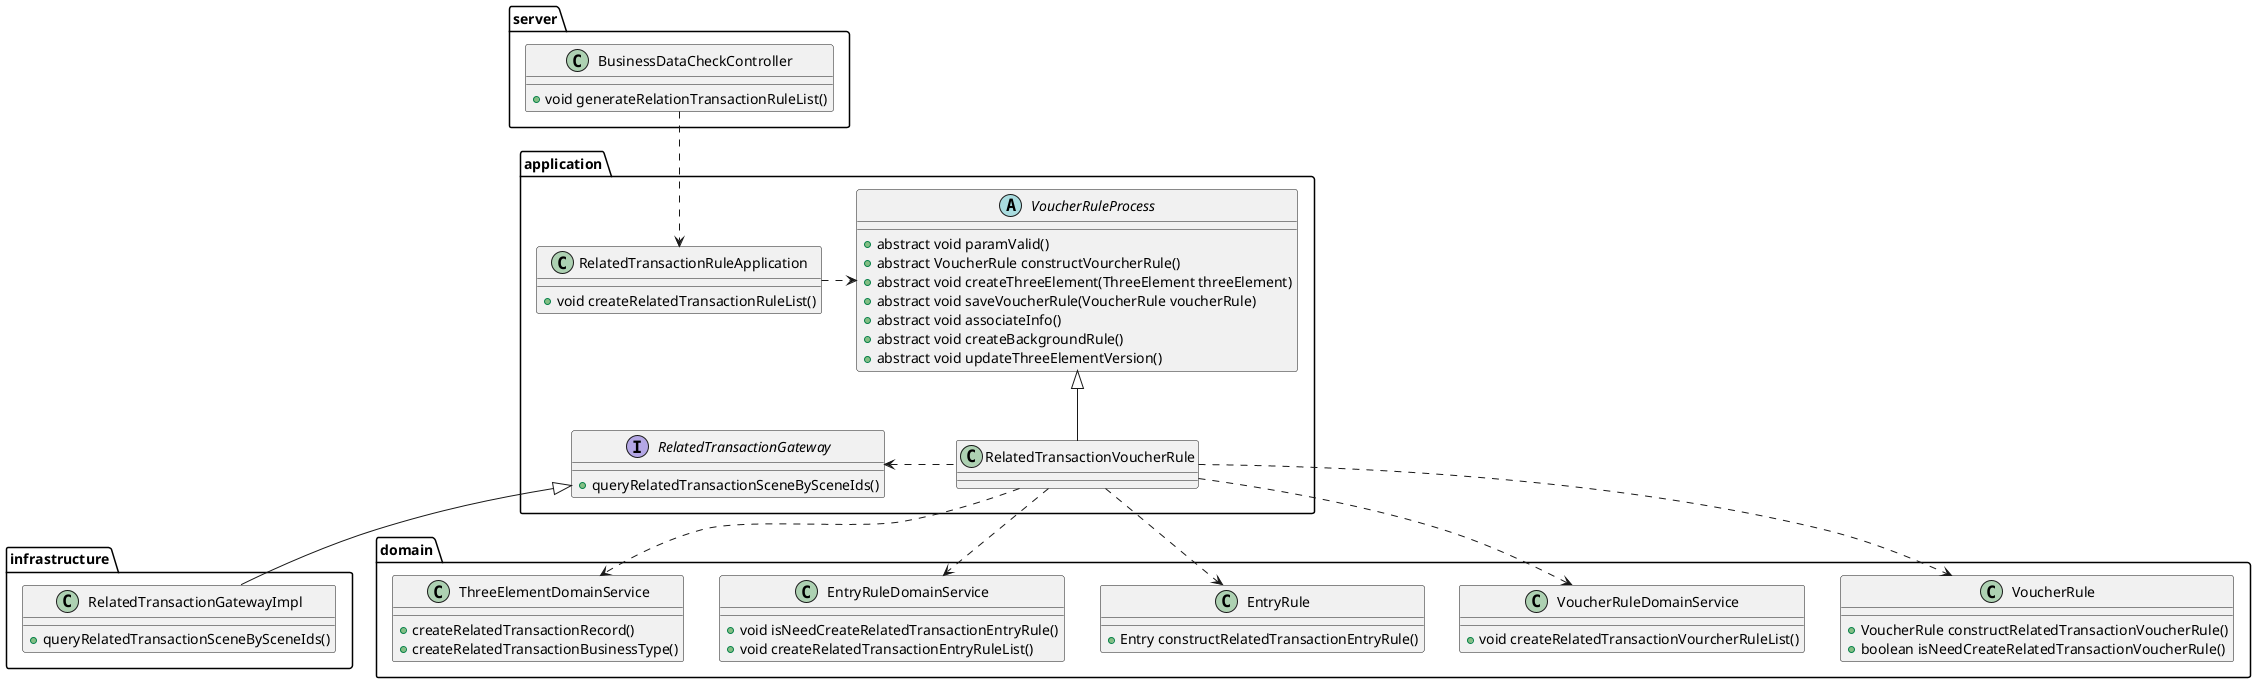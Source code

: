 @startuml
'https://plantuml.com/class-diagram

package server {
    class BusinessDataCheckController {
        + void generateRelationTransactionRuleList()
    }

}


package application {
    class RelatedTransactionRuleApplication {
'        创建关联交易规则
        + void createRelatedTransactionRuleList()
    }
    abstract class VoucherRuleProcess {
        + abstract void paramValid()
        + abstract VoucherRule constructVourcherRule()
        + abstract void createThreeElement(ThreeElement threeElement)
        + abstract void saveVoucherRule(VoucherRule voucherRule)
        + abstract void associateInfo()
        + abstract void createBackgroundRule()
        + abstract void updateThreeElementVersion()
    }
    class RelatedTransactionVoucherRule {

    }
    interface RelatedTransactionGateway {
            + queryRelatedTransactionSceneBySceneIds()
    }
}
package domain {
    class VoucherRule {
        + VoucherRule constructRelatedTransactionVoucherRule()
        + boolean isNeedCreateRelatedTransactionVoucherRule()
    }
    class VoucherRuleDomainService {
        + void createRelatedTransactionVourcherRuleList()
    }
    class EntryRule {
        + Entry constructRelatedTransactionEntryRule()
    }
    class EntryRuleDomainService {
        + void isNeedCreateRelatedTransactionEntryRule()
        + void createRelatedTransactionEntryRuleList()
    }
    class ThreeElementDomainService {
'    放在domainService中
        + createRelatedTransactionRecord()
        + createRelatedTransactionBusinessType()
    }



}

package infrastructure {
    class RelatedTransactionGatewayImpl {
        + queryRelatedTransactionSceneBySceneIds()
    }
}

top to bottom direction


BusinessDataCheckController ..> RelatedTransactionRuleApplication
RelatedTransactionRuleApplication .right.> VoucherRuleProcess
VoucherRuleProcess <|-down- RelatedTransactionVoucherRule
RelatedTransactionVoucherRule .down.> VoucherRule
RelatedTransactionVoucherRule .down.> VoucherRuleDomainService
RelatedTransactionVoucherRule .down.> EntryRule
RelatedTransactionVoucherRule .down.> EntryRuleDomainService
RelatedTransactionVoucherRule .down.> ThreeElementDomainService
RelatedTransactionVoucherRule .left.> RelatedTransactionGateway
RelatedTransactionGateway <|-down- RelatedTransactionGatewayImpl



@enduml